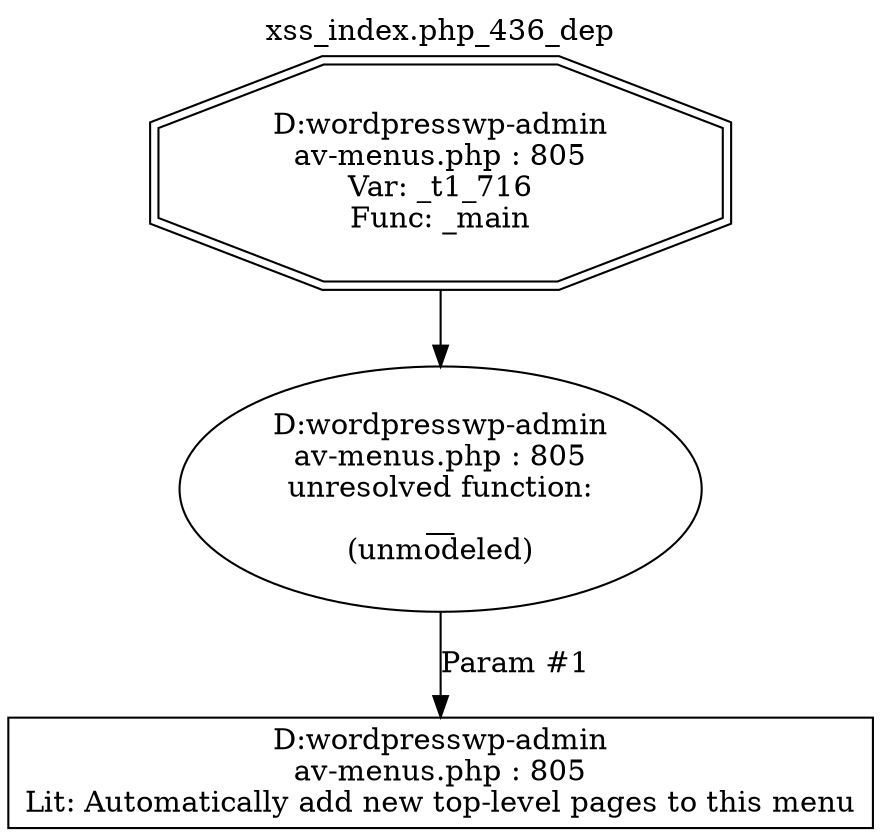 digraph cfg {
  label="xss_index.php_436_dep";
  labelloc=t;
  n1 [shape=doubleoctagon, label="D:\wordpress\wp-admin\nav-menus.php : 805\nVar: _t1_716\nFunc: _main\n"];
  n2 [shape=ellipse, label="D:\wordpress\wp-admin\nav-menus.php : 805\nunresolved function:\n__\n(unmodeled)\n"];
  n3 [shape=box, label="D:\wordpress\wp-admin\nav-menus.php : 805\nLit: Automatically add new top-level pages to this menu\n"];
  n1 -> n2;
  n2 -> n3[label="Param #1"];
}
